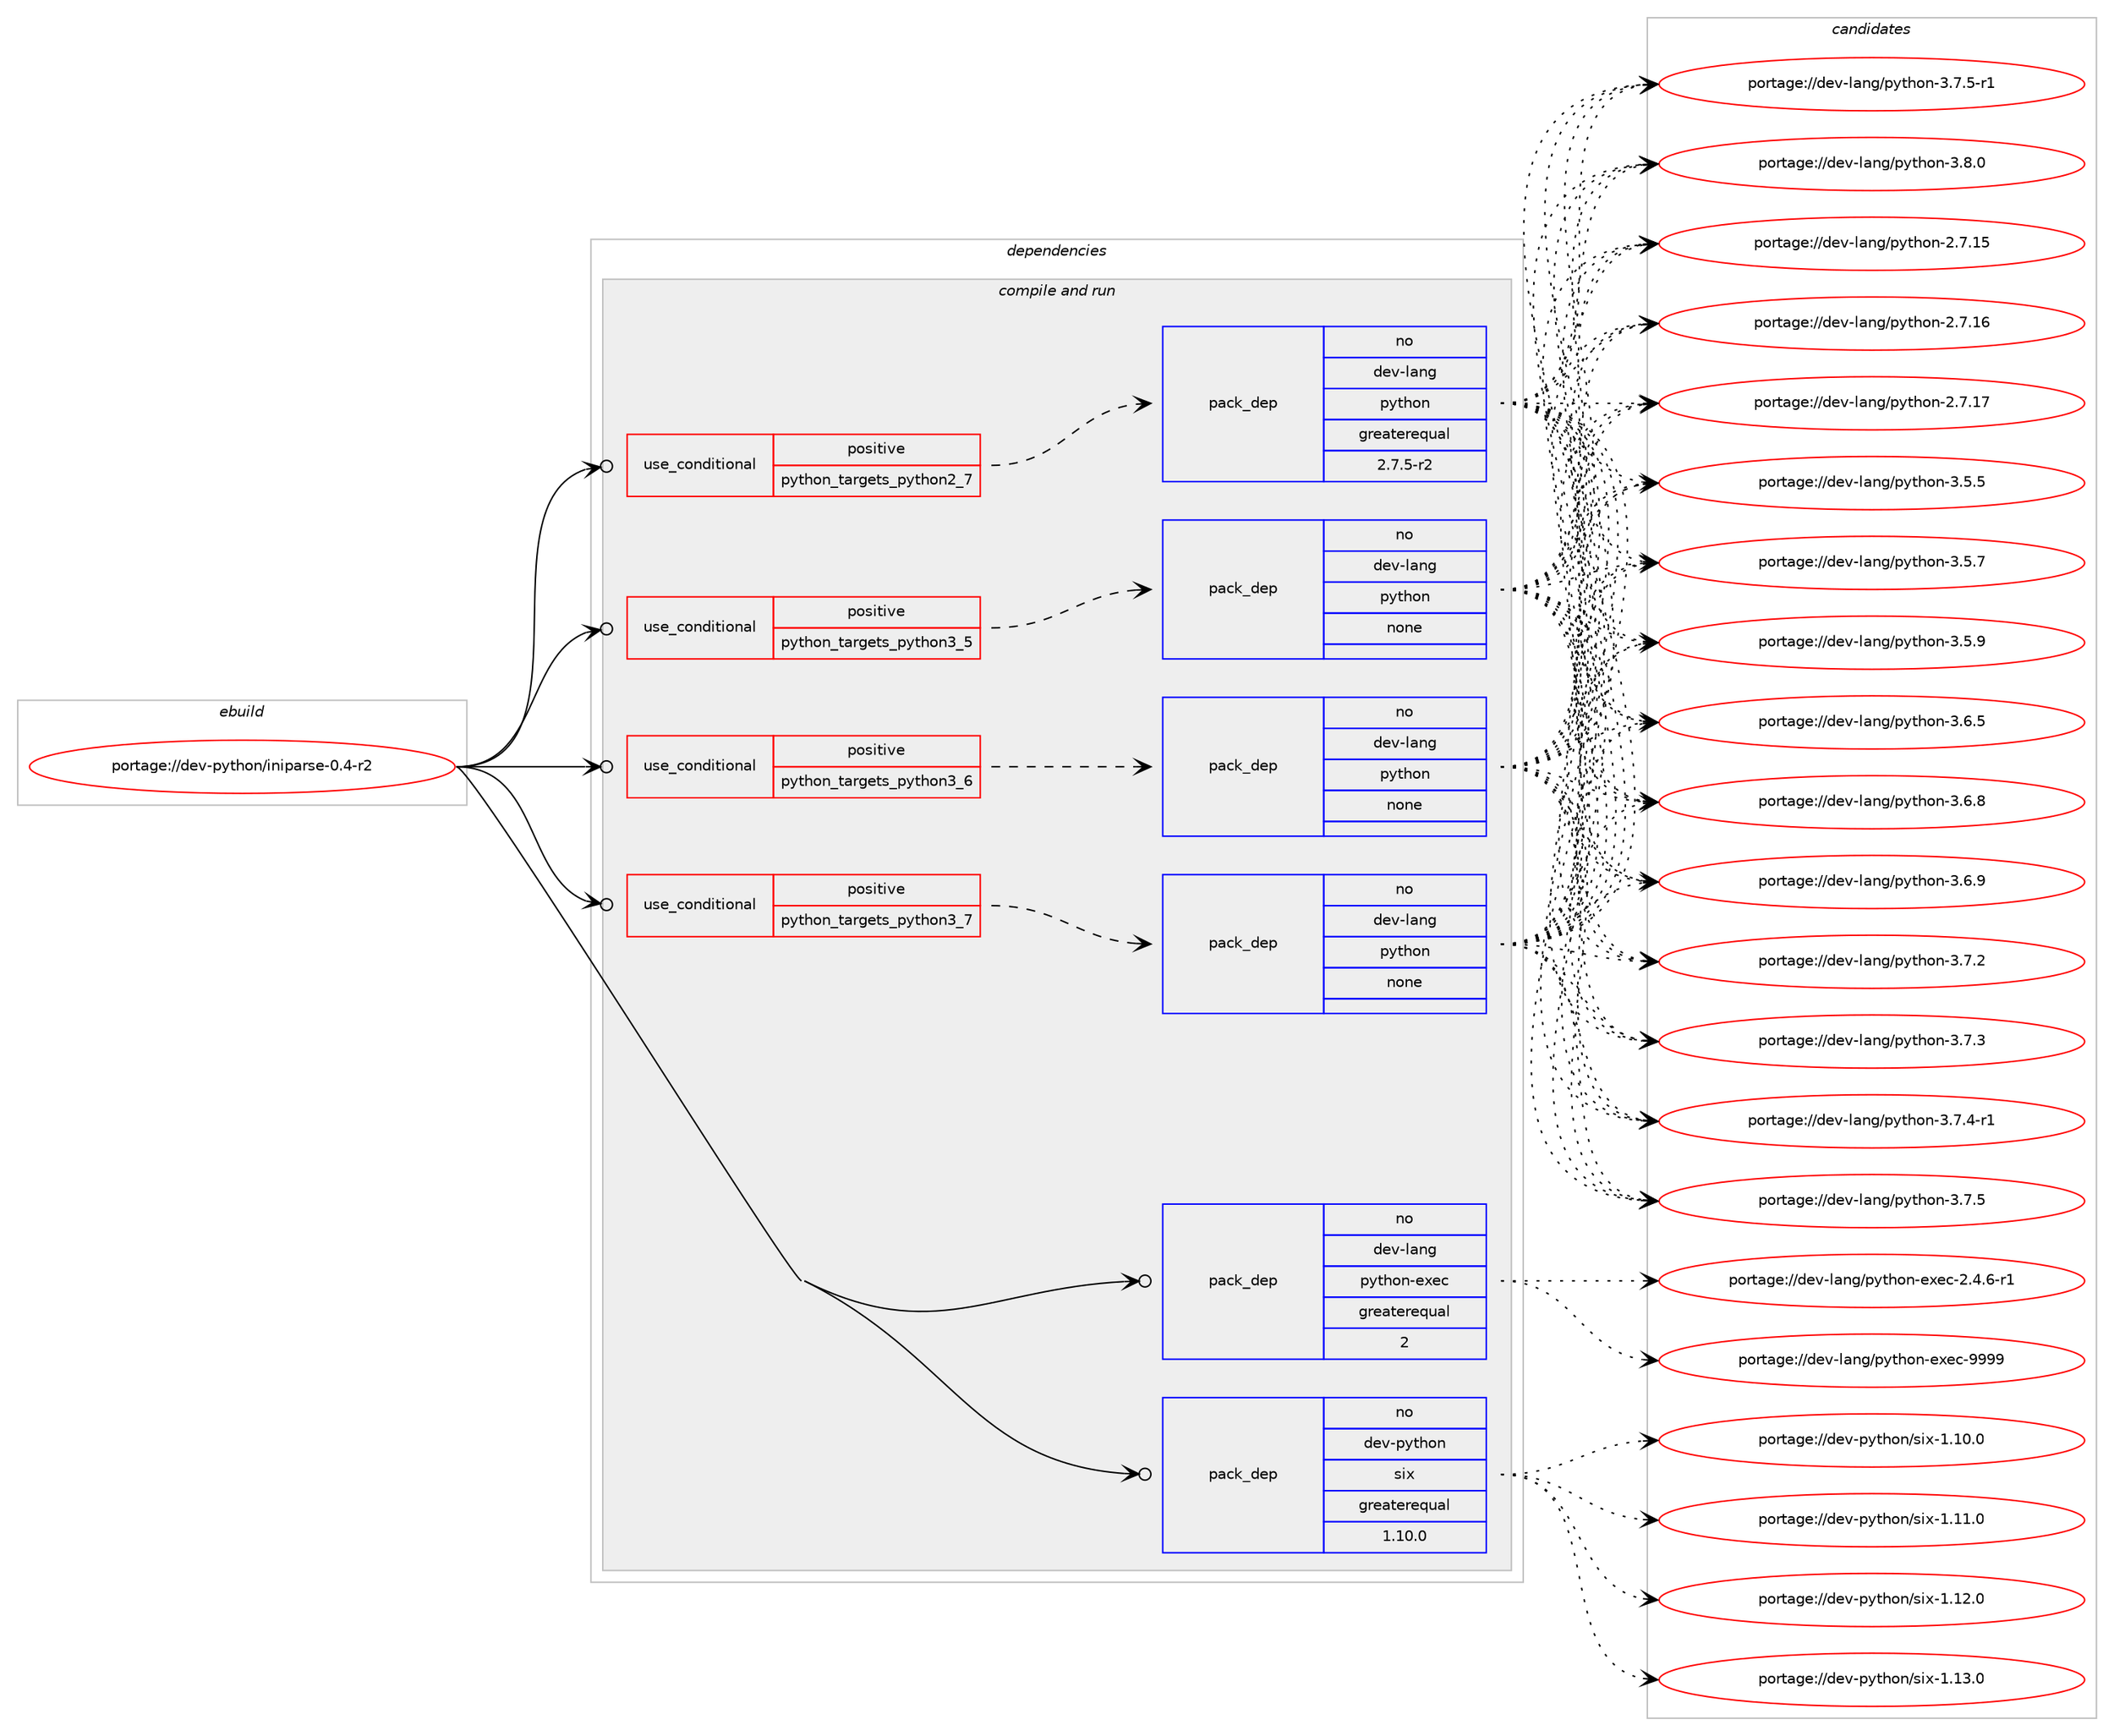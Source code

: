 digraph prolog {

# *************
# Graph options
# *************

newrank=true;
concentrate=true;
compound=true;
graph [rankdir=LR,fontname=Helvetica,fontsize=10,ranksep=1.5];#, ranksep=2.5, nodesep=0.2];
edge  [arrowhead=vee];
node  [fontname=Helvetica,fontsize=10];

# **********
# The ebuild
# **********

subgraph cluster_leftcol {
color=gray;
rank=same;
label=<<i>ebuild</i>>;
id [label="portage://dev-python/iniparse-0.4-r2", color=red, width=4, href="../dev-python/iniparse-0.4-r2.svg"];
}

# ****************
# The dependencies
# ****************

subgraph cluster_midcol {
color=gray;
label=<<i>dependencies</i>>;
subgraph cluster_compile {
fillcolor="#eeeeee";
style=filled;
label=<<i>compile</i>>;
}
subgraph cluster_compileandrun {
fillcolor="#eeeeee";
style=filled;
label=<<i>compile and run</i>>;
subgraph cond30143 {
dependency144366 [label=<<TABLE BORDER="0" CELLBORDER="1" CELLSPACING="0" CELLPADDING="4"><TR><TD ROWSPAN="3" CELLPADDING="10">use_conditional</TD></TR><TR><TD>positive</TD></TR><TR><TD>python_targets_python2_7</TD></TR></TABLE>>, shape=none, color=red];
subgraph pack110903 {
dependency144367 [label=<<TABLE BORDER="0" CELLBORDER="1" CELLSPACING="0" CELLPADDING="4" WIDTH="220"><TR><TD ROWSPAN="6" CELLPADDING="30">pack_dep</TD></TR><TR><TD WIDTH="110">no</TD></TR><TR><TD>dev-lang</TD></TR><TR><TD>python</TD></TR><TR><TD>greaterequal</TD></TR><TR><TD>2.7.5-r2</TD></TR></TABLE>>, shape=none, color=blue];
}
dependency144366:e -> dependency144367:w [weight=20,style="dashed",arrowhead="vee"];
}
id:e -> dependency144366:w [weight=20,style="solid",arrowhead="odotvee"];
subgraph cond30144 {
dependency144368 [label=<<TABLE BORDER="0" CELLBORDER="1" CELLSPACING="0" CELLPADDING="4"><TR><TD ROWSPAN="3" CELLPADDING="10">use_conditional</TD></TR><TR><TD>positive</TD></TR><TR><TD>python_targets_python3_5</TD></TR></TABLE>>, shape=none, color=red];
subgraph pack110904 {
dependency144369 [label=<<TABLE BORDER="0" CELLBORDER="1" CELLSPACING="0" CELLPADDING="4" WIDTH="220"><TR><TD ROWSPAN="6" CELLPADDING="30">pack_dep</TD></TR><TR><TD WIDTH="110">no</TD></TR><TR><TD>dev-lang</TD></TR><TR><TD>python</TD></TR><TR><TD>none</TD></TR><TR><TD></TD></TR></TABLE>>, shape=none, color=blue];
}
dependency144368:e -> dependency144369:w [weight=20,style="dashed",arrowhead="vee"];
}
id:e -> dependency144368:w [weight=20,style="solid",arrowhead="odotvee"];
subgraph cond30145 {
dependency144370 [label=<<TABLE BORDER="0" CELLBORDER="1" CELLSPACING="0" CELLPADDING="4"><TR><TD ROWSPAN="3" CELLPADDING="10">use_conditional</TD></TR><TR><TD>positive</TD></TR><TR><TD>python_targets_python3_6</TD></TR></TABLE>>, shape=none, color=red];
subgraph pack110905 {
dependency144371 [label=<<TABLE BORDER="0" CELLBORDER="1" CELLSPACING="0" CELLPADDING="4" WIDTH="220"><TR><TD ROWSPAN="6" CELLPADDING="30">pack_dep</TD></TR><TR><TD WIDTH="110">no</TD></TR><TR><TD>dev-lang</TD></TR><TR><TD>python</TD></TR><TR><TD>none</TD></TR><TR><TD></TD></TR></TABLE>>, shape=none, color=blue];
}
dependency144370:e -> dependency144371:w [weight=20,style="dashed",arrowhead="vee"];
}
id:e -> dependency144370:w [weight=20,style="solid",arrowhead="odotvee"];
subgraph cond30146 {
dependency144372 [label=<<TABLE BORDER="0" CELLBORDER="1" CELLSPACING="0" CELLPADDING="4"><TR><TD ROWSPAN="3" CELLPADDING="10">use_conditional</TD></TR><TR><TD>positive</TD></TR><TR><TD>python_targets_python3_7</TD></TR></TABLE>>, shape=none, color=red];
subgraph pack110906 {
dependency144373 [label=<<TABLE BORDER="0" CELLBORDER="1" CELLSPACING="0" CELLPADDING="4" WIDTH="220"><TR><TD ROWSPAN="6" CELLPADDING="30">pack_dep</TD></TR><TR><TD WIDTH="110">no</TD></TR><TR><TD>dev-lang</TD></TR><TR><TD>python</TD></TR><TR><TD>none</TD></TR><TR><TD></TD></TR></TABLE>>, shape=none, color=blue];
}
dependency144372:e -> dependency144373:w [weight=20,style="dashed",arrowhead="vee"];
}
id:e -> dependency144372:w [weight=20,style="solid",arrowhead="odotvee"];
subgraph pack110907 {
dependency144374 [label=<<TABLE BORDER="0" CELLBORDER="1" CELLSPACING="0" CELLPADDING="4" WIDTH="220"><TR><TD ROWSPAN="6" CELLPADDING="30">pack_dep</TD></TR><TR><TD WIDTH="110">no</TD></TR><TR><TD>dev-lang</TD></TR><TR><TD>python-exec</TD></TR><TR><TD>greaterequal</TD></TR><TR><TD>2</TD></TR></TABLE>>, shape=none, color=blue];
}
id:e -> dependency144374:w [weight=20,style="solid",arrowhead="odotvee"];
subgraph pack110908 {
dependency144375 [label=<<TABLE BORDER="0" CELLBORDER="1" CELLSPACING="0" CELLPADDING="4" WIDTH="220"><TR><TD ROWSPAN="6" CELLPADDING="30">pack_dep</TD></TR><TR><TD WIDTH="110">no</TD></TR><TR><TD>dev-python</TD></TR><TR><TD>six</TD></TR><TR><TD>greaterequal</TD></TR><TR><TD>1.10.0</TD></TR></TABLE>>, shape=none, color=blue];
}
id:e -> dependency144375:w [weight=20,style="solid",arrowhead="odotvee"];
}
subgraph cluster_run {
fillcolor="#eeeeee";
style=filled;
label=<<i>run</i>>;
}
}

# **************
# The candidates
# **************

subgraph cluster_choices {
rank=same;
color=gray;
label=<<i>candidates</i>>;

subgraph choice110903 {
color=black;
nodesep=1;
choiceportage10010111845108971101034711212111610411111045504655464953 [label="portage://dev-lang/python-2.7.15", color=red, width=4,href="../dev-lang/python-2.7.15.svg"];
choiceportage10010111845108971101034711212111610411111045504655464954 [label="portage://dev-lang/python-2.7.16", color=red, width=4,href="../dev-lang/python-2.7.16.svg"];
choiceportage10010111845108971101034711212111610411111045504655464955 [label="portage://dev-lang/python-2.7.17", color=red, width=4,href="../dev-lang/python-2.7.17.svg"];
choiceportage100101118451089711010347112121116104111110455146534653 [label="portage://dev-lang/python-3.5.5", color=red, width=4,href="../dev-lang/python-3.5.5.svg"];
choiceportage100101118451089711010347112121116104111110455146534655 [label="portage://dev-lang/python-3.5.7", color=red, width=4,href="../dev-lang/python-3.5.7.svg"];
choiceportage100101118451089711010347112121116104111110455146534657 [label="portage://dev-lang/python-3.5.9", color=red, width=4,href="../dev-lang/python-3.5.9.svg"];
choiceportage100101118451089711010347112121116104111110455146544653 [label="portage://dev-lang/python-3.6.5", color=red, width=4,href="../dev-lang/python-3.6.5.svg"];
choiceportage100101118451089711010347112121116104111110455146544656 [label="portage://dev-lang/python-3.6.8", color=red, width=4,href="../dev-lang/python-3.6.8.svg"];
choiceportage100101118451089711010347112121116104111110455146544657 [label="portage://dev-lang/python-3.6.9", color=red, width=4,href="../dev-lang/python-3.6.9.svg"];
choiceportage100101118451089711010347112121116104111110455146554650 [label="portage://dev-lang/python-3.7.2", color=red, width=4,href="../dev-lang/python-3.7.2.svg"];
choiceportage100101118451089711010347112121116104111110455146554651 [label="portage://dev-lang/python-3.7.3", color=red, width=4,href="../dev-lang/python-3.7.3.svg"];
choiceportage1001011184510897110103471121211161041111104551465546524511449 [label="portage://dev-lang/python-3.7.4-r1", color=red, width=4,href="../dev-lang/python-3.7.4-r1.svg"];
choiceportage100101118451089711010347112121116104111110455146554653 [label="portage://dev-lang/python-3.7.5", color=red, width=4,href="../dev-lang/python-3.7.5.svg"];
choiceportage1001011184510897110103471121211161041111104551465546534511449 [label="portage://dev-lang/python-3.7.5-r1", color=red, width=4,href="../dev-lang/python-3.7.5-r1.svg"];
choiceportage100101118451089711010347112121116104111110455146564648 [label="portage://dev-lang/python-3.8.0", color=red, width=4,href="../dev-lang/python-3.8.0.svg"];
dependency144367:e -> choiceportage10010111845108971101034711212111610411111045504655464953:w [style=dotted,weight="100"];
dependency144367:e -> choiceportage10010111845108971101034711212111610411111045504655464954:w [style=dotted,weight="100"];
dependency144367:e -> choiceportage10010111845108971101034711212111610411111045504655464955:w [style=dotted,weight="100"];
dependency144367:e -> choiceportage100101118451089711010347112121116104111110455146534653:w [style=dotted,weight="100"];
dependency144367:e -> choiceportage100101118451089711010347112121116104111110455146534655:w [style=dotted,weight="100"];
dependency144367:e -> choiceportage100101118451089711010347112121116104111110455146534657:w [style=dotted,weight="100"];
dependency144367:e -> choiceportage100101118451089711010347112121116104111110455146544653:w [style=dotted,weight="100"];
dependency144367:e -> choiceportage100101118451089711010347112121116104111110455146544656:w [style=dotted,weight="100"];
dependency144367:e -> choiceportage100101118451089711010347112121116104111110455146544657:w [style=dotted,weight="100"];
dependency144367:e -> choiceportage100101118451089711010347112121116104111110455146554650:w [style=dotted,weight="100"];
dependency144367:e -> choiceportage100101118451089711010347112121116104111110455146554651:w [style=dotted,weight="100"];
dependency144367:e -> choiceportage1001011184510897110103471121211161041111104551465546524511449:w [style=dotted,weight="100"];
dependency144367:e -> choiceportage100101118451089711010347112121116104111110455146554653:w [style=dotted,weight="100"];
dependency144367:e -> choiceportage1001011184510897110103471121211161041111104551465546534511449:w [style=dotted,weight="100"];
dependency144367:e -> choiceportage100101118451089711010347112121116104111110455146564648:w [style=dotted,weight="100"];
}
subgraph choice110904 {
color=black;
nodesep=1;
choiceportage10010111845108971101034711212111610411111045504655464953 [label="portage://dev-lang/python-2.7.15", color=red, width=4,href="../dev-lang/python-2.7.15.svg"];
choiceportage10010111845108971101034711212111610411111045504655464954 [label="portage://dev-lang/python-2.7.16", color=red, width=4,href="../dev-lang/python-2.7.16.svg"];
choiceportage10010111845108971101034711212111610411111045504655464955 [label="portage://dev-lang/python-2.7.17", color=red, width=4,href="../dev-lang/python-2.7.17.svg"];
choiceportage100101118451089711010347112121116104111110455146534653 [label="portage://dev-lang/python-3.5.5", color=red, width=4,href="../dev-lang/python-3.5.5.svg"];
choiceportage100101118451089711010347112121116104111110455146534655 [label="portage://dev-lang/python-3.5.7", color=red, width=4,href="../dev-lang/python-3.5.7.svg"];
choiceportage100101118451089711010347112121116104111110455146534657 [label="portage://dev-lang/python-3.5.9", color=red, width=4,href="../dev-lang/python-3.5.9.svg"];
choiceportage100101118451089711010347112121116104111110455146544653 [label="portage://dev-lang/python-3.6.5", color=red, width=4,href="../dev-lang/python-3.6.5.svg"];
choiceportage100101118451089711010347112121116104111110455146544656 [label="portage://dev-lang/python-3.6.8", color=red, width=4,href="../dev-lang/python-3.6.8.svg"];
choiceportage100101118451089711010347112121116104111110455146544657 [label="portage://dev-lang/python-3.6.9", color=red, width=4,href="../dev-lang/python-3.6.9.svg"];
choiceportage100101118451089711010347112121116104111110455146554650 [label="portage://dev-lang/python-3.7.2", color=red, width=4,href="../dev-lang/python-3.7.2.svg"];
choiceportage100101118451089711010347112121116104111110455146554651 [label="portage://dev-lang/python-3.7.3", color=red, width=4,href="../dev-lang/python-3.7.3.svg"];
choiceportage1001011184510897110103471121211161041111104551465546524511449 [label="portage://dev-lang/python-3.7.4-r1", color=red, width=4,href="../dev-lang/python-3.7.4-r1.svg"];
choiceportage100101118451089711010347112121116104111110455146554653 [label="portage://dev-lang/python-3.7.5", color=red, width=4,href="../dev-lang/python-3.7.5.svg"];
choiceportage1001011184510897110103471121211161041111104551465546534511449 [label="portage://dev-lang/python-3.7.5-r1", color=red, width=4,href="../dev-lang/python-3.7.5-r1.svg"];
choiceportage100101118451089711010347112121116104111110455146564648 [label="portage://dev-lang/python-3.8.0", color=red, width=4,href="../dev-lang/python-3.8.0.svg"];
dependency144369:e -> choiceportage10010111845108971101034711212111610411111045504655464953:w [style=dotted,weight="100"];
dependency144369:e -> choiceportage10010111845108971101034711212111610411111045504655464954:w [style=dotted,weight="100"];
dependency144369:e -> choiceportage10010111845108971101034711212111610411111045504655464955:w [style=dotted,weight="100"];
dependency144369:e -> choiceportage100101118451089711010347112121116104111110455146534653:w [style=dotted,weight="100"];
dependency144369:e -> choiceportage100101118451089711010347112121116104111110455146534655:w [style=dotted,weight="100"];
dependency144369:e -> choiceportage100101118451089711010347112121116104111110455146534657:w [style=dotted,weight="100"];
dependency144369:e -> choiceportage100101118451089711010347112121116104111110455146544653:w [style=dotted,weight="100"];
dependency144369:e -> choiceportage100101118451089711010347112121116104111110455146544656:w [style=dotted,weight="100"];
dependency144369:e -> choiceportage100101118451089711010347112121116104111110455146544657:w [style=dotted,weight="100"];
dependency144369:e -> choiceportage100101118451089711010347112121116104111110455146554650:w [style=dotted,weight="100"];
dependency144369:e -> choiceportage100101118451089711010347112121116104111110455146554651:w [style=dotted,weight="100"];
dependency144369:e -> choiceportage1001011184510897110103471121211161041111104551465546524511449:w [style=dotted,weight="100"];
dependency144369:e -> choiceportage100101118451089711010347112121116104111110455146554653:w [style=dotted,weight="100"];
dependency144369:e -> choiceportage1001011184510897110103471121211161041111104551465546534511449:w [style=dotted,weight="100"];
dependency144369:e -> choiceportage100101118451089711010347112121116104111110455146564648:w [style=dotted,weight="100"];
}
subgraph choice110905 {
color=black;
nodesep=1;
choiceportage10010111845108971101034711212111610411111045504655464953 [label="portage://dev-lang/python-2.7.15", color=red, width=4,href="../dev-lang/python-2.7.15.svg"];
choiceportage10010111845108971101034711212111610411111045504655464954 [label="portage://dev-lang/python-2.7.16", color=red, width=4,href="../dev-lang/python-2.7.16.svg"];
choiceportage10010111845108971101034711212111610411111045504655464955 [label="portage://dev-lang/python-2.7.17", color=red, width=4,href="../dev-lang/python-2.7.17.svg"];
choiceportage100101118451089711010347112121116104111110455146534653 [label="portage://dev-lang/python-3.5.5", color=red, width=4,href="../dev-lang/python-3.5.5.svg"];
choiceportage100101118451089711010347112121116104111110455146534655 [label="portage://dev-lang/python-3.5.7", color=red, width=4,href="../dev-lang/python-3.5.7.svg"];
choiceportage100101118451089711010347112121116104111110455146534657 [label="portage://dev-lang/python-3.5.9", color=red, width=4,href="../dev-lang/python-3.5.9.svg"];
choiceportage100101118451089711010347112121116104111110455146544653 [label="portage://dev-lang/python-3.6.5", color=red, width=4,href="../dev-lang/python-3.6.5.svg"];
choiceportage100101118451089711010347112121116104111110455146544656 [label="portage://dev-lang/python-3.6.8", color=red, width=4,href="../dev-lang/python-3.6.8.svg"];
choiceportage100101118451089711010347112121116104111110455146544657 [label="portage://dev-lang/python-3.6.9", color=red, width=4,href="../dev-lang/python-3.6.9.svg"];
choiceportage100101118451089711010347112121116104111110455146554650 [label="portage://dev-lang/python-3.7.2", color=red, width=4,href="../dev-lang/python-3.7.2.svg"];
choiceportage100101118451089711010347112121116104111110455146554651 [label="portage://dev-lang/python-3.7.3", color=red, width=4,href="../dev-lang/python-3.7.3.svg"];
choiceportage1001011184510897110103471121211161041111104551465546524511449 [label="portage://dev-lang/python-3.7.4-r1", color=red, width=4,href="../dev-lang/python-3.7.4-r1.svg"];
choiceportage100101118451089711010347112121116104111110455146554653 [label="portage://dev-lang/python-3.7.5", color=red, width=4,href="../dev-lang/python-3.7.5.svg"];
choiceportage1001011184510897110103471121211161041111104551465546534511449 [label="portage://dev-lang/python-3.7.5-r1", color=red, width=4,href="../dev-lang/python-3.7.5-r1.svg"];
choiceportage100101118451089711010347112121116104111110455146564648 [label="portage://dev-lang/python-3.8.0", color=red, width=4,href="../dev-lang/python-3.8.0.svg"];
dependency144371:e -> choiceportage10010111845108971101034711212111610411111045504655464953:w [style=dotted,weight="100"];
dependency144371:e -> choiceportage10010111845108971101034711212111610411111045504655464954:w [style=dotted,weight="100"];
dependency144371:e -> choiceportage10010111845108971101034711212111610411111045504655464955:w [style=dotted,weight="100"];
dependency144371:e -> choiceportage100101118451089711010347112121116104111110455146534653:w [style=dotted,weight="100"];
dependency144371:e -> choiceportage100101118451089711010347112121116104111110455146534655:w [style=dotted,weight="100"];
dependency144371:e -> choiceportage100101118451089711010347112121116104111110455146534657:w [style=dotted,weight="100"];
dependency144371:e -> choiceportage100101118451089711010347112121116104111110455146544653:w [style=dotted,weight="100"];
dependency144371:e -> choiceportage100101118451089711010347112121116104111110455146544656:w [style=dotted,weight="100"];
dependency144371:e -> choiceportage100101118451089711010347112121116104111110455146544657:w [style=dotted,weight="100"];
dependency144371:e -> choiceportage100101118451089711010347112121116104111110455146554650:w [style=dotted,weight="100"];
dependency144371:e -> choiceportage100101118451089711010347112121116104111110455146554651:w [style=dotted,weight="100"];
dependency144371:e -> choiceportage1001011184510897110103471121211161041111104551465546524511449:w [style=dotted,weight="100"];
dependency144371:e -> choiceportage100101118451089711010347112121116104111110455146554653:w [style=dotted,weight="100"];
dependency144371:e -> choiceportage1001011184510897110103471121211161041111104551465546534511449:w [style=dotted,weight="100"];
dependency144371:e -> choiceportage100101118451089711010347112121116104111110455146564648:w [style=dotted,weight="100"];
}
subgraph choice110906 {
color=black;
nodesep=1;
choiceportage10010111845108971101034711212111610411111045504655464953 [label="portage://dev-lang/python-2.7.15", color=red, width=4,href="../dev-lang/python-2.7.15.svg"];
choiceportage10010111845108971101034711212111610411111045504655464954 [label="portage://dev-lang/python-2.7.16", color=red, width=4,href="../dev-lang/python-2.7.16.svg"];
choiceportage10010111845108971101034711212111610411111045504655464955 [label="portage://dev-lang/python-2.7.17", color=red, width=4,href="../dev-lang/python-2.7.17.svg"];
choiceportage100101118451089711010347112121116104111110455146534653 [label="portage://dev-lang/python-3.5.5", color=red, width=4,href="../dev-lang/python-3.5.5.svg"];
choiceportage100101118451089711010347112121116104111110455146534655 [label="portage://dev-lang/python-3.5.7", color=red, width=4,href="../dev-lang/python-3.5.7.svg"];
choiceportage100101118451089711010347112121116104111110455146534657 [label="portage://dev-lang/python-3.5.9", color=red, width=4,href="../dev-lang/python-3.5.9.svg"];
choiceportage100101118451089711010347112121116104111110455146544653 [label="portage://dev-lang/python-3.6.5", color=red, width=4,href="../dev-lang/python-3.6.5.svg"];
choiceportage100101118451089711010347112121116104111110455146544656 [label="portage://dev-lang/python-3.6.8", color=red, width=4,href="../dev-lang/python-3.6.8.svg"];
choiceportage100101118451089711010347112121116104111110455146544657 [label="portage://dev-lang/python-3.6.9", color=red, width=4,href="../dev-lang/python-3.6.9.svg"];
choiceportage100101118451089711010347112121116104111110455146554650 [label="portage://dev-lang/python-3.7.2", color=red, width=4,href="../dev-lang/python-3.7.2.svg"];
choiceportage100101118451089711010347112121116104111110455146554651 [label="portage://dev-lang/python-3.7.3", color=red, width=4,href="../dev-lang/python-3.7.3.svg"];
choiceportage1001011184510897110103471121211161041111104551465546524511449 [label="portage://dev-lang/python-3.7.4-r1", color=red, width=4,href="../dev-lang/python-3.7.4-r1.svg"];
choiceportage100101118451089711010347112121116104111110455146554653 [label="portage://dev-lang/python-3.7.5", color=red, width=4,href="../dev-lang/python-3.7.5.svg"];
choiceportage1001011184510897110103471121211161041111104551465546534511449 [label="portage://dev-lang/python-3.7.5-r1", color=red, width=4,href="../dev-lang/python-3.7.5-r1.svg"];
choiceportage100101118451089711010347112121116104111110455146564648 [label="portage://dev-lang/python-3.8.0", color=red, width=4,href="../dev-lang/python-3.8.0.svg"];
dependency144373:e -> choiceportage10010111845108971101034711212111610411111045504655464953:w [style=dotted,weight="100"];
dependency144373:e -> choiceportage10010111845108971101034711212111610411111045504655464954:w [style=dotted,weight="100"];
dependency144373:e -> choiceportage10010111845108971101034711212111610411111045504655464955:w [style=dotted,weight="100"];
dependency144373:e -> choiceportage100101118451089711010347112121116104111110455146534653:w [style=dotted,weight="100"];
dependency144373:e -> choiceportage100101118451089711010347112121116104111110455146534655:w [style=dotted,weight="100"];
dependency144373:e -> choiceportage100101118451089711010347112121116104111110455146534657:w [style=dotted,weight="100"];
dependency144373:e -> choiceportage100101118451089711010347112121116104111110455146544653:w [style=dotted,weight="100"];
dependency144373:e -> choiceportage100101118451089711010347112121116104111110455146544656:w [style=dotted,weight="100"];
dependency144373:e -> choiceportage100101118451089711010347112121116104111110455146544657:w [style=dotted,weight="100"];
dependency144373:e -> choiceportage100101118451089711010347112121116104111110455146554650:w [style=dotted,weight="100"];
dependency144373:e -> choiceportage100101118451089711010347112121116104111110455146554651:w [style=dotted,weight="100"];
dependency144373:e -> choiceportage1001011184510897110103471121211161041111104551465546524511449:w [style=dotted,weight="100"];
dependency144373:e -> choiceportage100101118451089711010347112121116104111110455146554653:w [style=dotted,weight="100"];
dependency144373:e -> choiceportage1001011184510897110103471121211161041111104551465546534511449:w [style=dotted,weight="100"];
dependency144373:e -> choiceportage100101118451089711010347112121116104111110455146564648:w [style=dotted,weight="100"];
}
subgraph choice110907 {
color=black;
nodesep=1;
choiceportage10010111845108971101034711212111610411111045101120101994550465246544511449 [label="portage://dev-lang/python-exec-2.4.6-r1", color=red, width=4,href="../dev-lang/python-exec-2.4.6-r1.svg"];
choiceportage10010111845108971101034711212111610411111045101120101994557575757 [label="portage://dev-lang/python-exec-9999", color=red, width=4,href="../dev-lang/python-exec-9999.svg"];
dependency144374:e -> choiceportage10010111845108971101034711212111610411111045101120101994550465246544511449:w [style=dotted,weight="100"];
dependency144374:e -> choiceportage10010111845108971101034711212111610411111045101120101994557575757:w [style=dotted,weight="100"];
}
subgraph choice110908 {
color=black;
nodesep=1;
choiceportage100101118451121211161041111104711510512045494649484648 [label="portage://dev-python/six-1.10.0", color=red, width=4,href="../dev-python/six-1.10.0.svg"];
choiceportage100101118451121211161041111104711510512045494649494648 [label="portage://dev-python/six-1.11.0", color=red, width=4,href="../dev-python/six-1.11.0.svg"];
choiceportage100101118451121211161041111104711510512045494649504648 [label="portage://dev-python/six-1.12.0", color=red, width=4,href="../dev-python/six-1.12.0.svg"];
choiceportage100101118451121211161041111104711510512045494649514648 [label="portage://dev-python/six-1.13.0", color=red, width=4,href="../dev-python/six-1.13.0.svg"];
dependency144375:e -> choiceportage100101118451121211161041111104711510512045494649484648:w [style=dotted,weight="100"];
dependency144375:e -> choiceportage100101118451121211161041111104711510512045494649494648:w [style=dotted,weight="100"];
dependency144375:e -> choiceportage100101118451121211161041111104711510512045494649504648:w [style=dotted,weight="100"];
dependency144375:e -> choiceportage100101118451121211161041111104711510512045494649514648:w [style=dotted,weight="100"];
}
}

}
